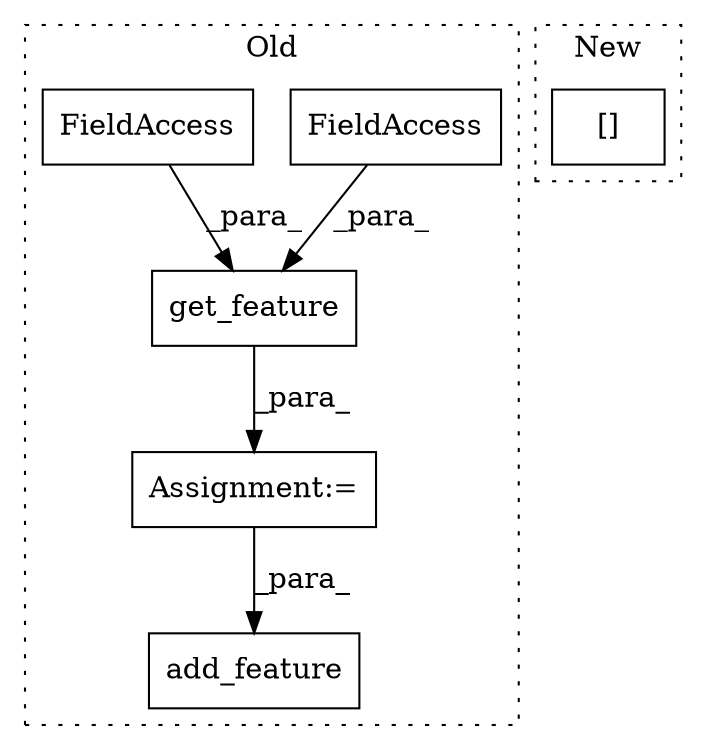 digraph G {
subgraph cluster0 {
1 [label="get_feature" a="32" s="10498,10551" l="12,1" shape="box"];
3 [label="FieldAccess" a="22" s="10510" l="20" shape="box"];
4 [label="Assignment:=" a="7" s="10566" l="1" shape="box"];
5 [label="FieldAccess" a="22" s="10531" l="20" shape="box"];
6 [label="add_feature" a="32" s="10617,10681" l="12,1" shape="box"];
label = "Old";
style="dotted";
}
subgraph cluster1 {
2 [label="[]" a="2" s="10546,10572" l="18,1" shape="box"];
label = "New";
style="dotted";
}
1 -> 4 [label="_para_"];
3 -> 1 [label="_para_"];
4 -> 6 [label="_para_"];
5 -> 1 [label="_para_"];
}